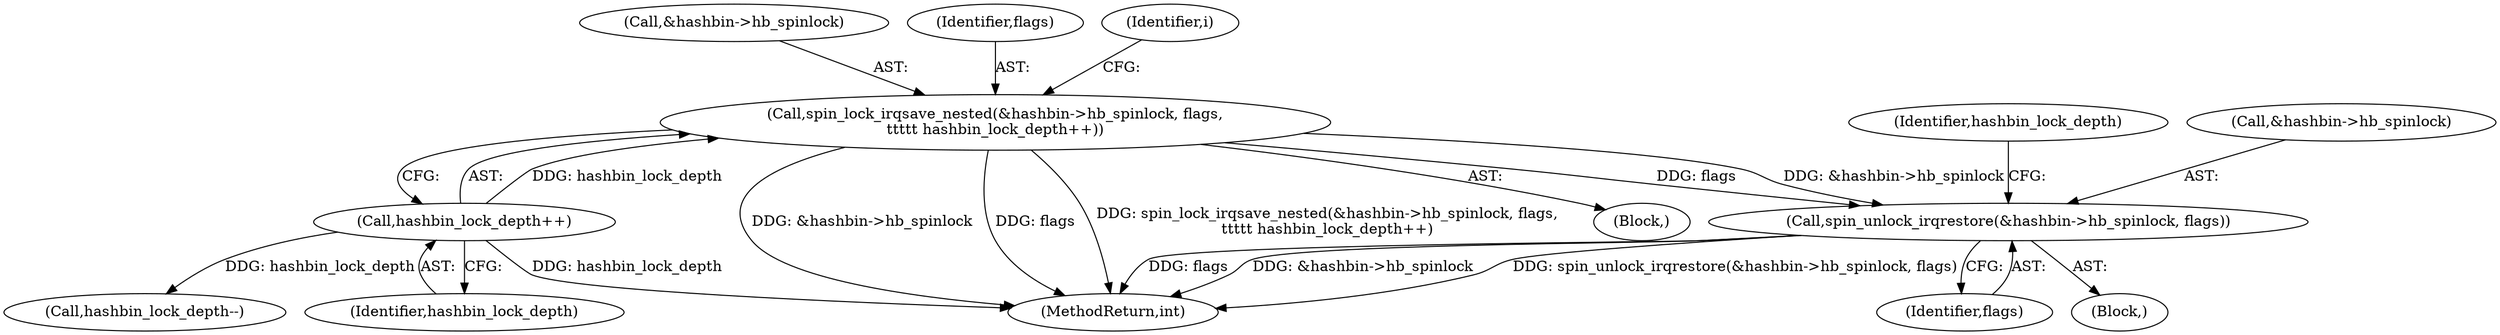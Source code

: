 digraph "1_linux_4c03b862b12f980456f9de92db6d508a4999b788@pointer" {
"1000128" [label="(Call,spin_lock_irqsave_nested(&hashbin->hb_spinlock, flags,\n\t\t\t\t\t hashbin_lock_depth++))"];
"1000134" [label="(Call,hashbin_lock_depth++)"];
"1000192" [label="(Call,spin_unlock_irqrestore(&hashbin->hb_spinlock, flags))"];
"1000199" [label="(Identifier,hashbin_lock_depth)"];
"1000204" [label="(MethodReturn,int)"];
"1000127" [label="(Block,)"];
"1000134" [label="(Call,hashbin_lock_depth++)"];
"1000192" [label="(Call,spin_unlock_irqrestore(&hashbin->hb_spinlock, flags))"];
"1000191" [label="(Block,)"];
"1000193" [label="(Call,&hashbin->hb_spinlock)"];
"1000135" [label="(Identifier,hashbin_lock_depth)"];
"1000198" [label="(Call,hashbin_lock_depth--)"];
"1000129" [label="(Call,&hashbin->hb_spinlock)"];
"1000128" [label="(Call,spin_lock_irqsave_nested(&hashbin->hb_spinlock, flags,\n\t\t\t\t\t hashbin_lock_depth++))"];
"1000133" [label="(Identifier,flags)"];
"1000138" [label="(Identifier,i)"];
"1000197" [label="(Identifier,flags)"];
"1000128" -> "1000127"  [label="AST: "];
"1000128" -> "1000134"  [label="CFG: "];
"1000129" -> "1000128"  [label="AST: "];
"1000133" -> "1000128"  [label="AST: "];
"1000134" -> "1000128"  [label="AST: "];
"1000138" -> "1000128"  [label="CFG: "];
"1000128" -> "1000204"  [label="DDG: spin_lock_irqsave_nested(&hashbin->hb_spinlock, flags,\n\t\t\t\t\t hashbin_lock_depth++)"];
"1000128" -> "1000204"  [label="DDG: &hashbin->hb_spinlock"];
"1000128" -> "1000204"  [label="DDG: flags"];
"1000134" -> "1000128"  [label="DDG: hashbin_lock_depth"];
"1000128" -> "1000192"  [label="DDG: &hashbin->hb_spinlock"];
"1000128" -> "1000192"  [label="DDG: flags"];
"1000134" -> "1000135"  [label="CFG: "];
"1000135" -> "1000134"  [label="AST: "];
"1000134" -> "1000204"  [label="DDG: hashbin_lock_depth"];
"1000134" -> "1000198"  [label="DDG: hashbin_lock_depth"];
"1000192" -> "1000191"  [label="AST: "];
"1000192" -> "1000197"  [label="CFG: "];
"1000193" -> "1000192"  [label="AST: "];
"1000197" -> "1000192"  [label="AST: "];
"1000199" -> "1000192"  [label="CFG: "];
"1000192" -> "1000204"  [label="DDG: flags"];
"1000192" -> "1000204"  [label="DDG: &hashbin->hb_spinlock"];
"1000192" -> "1000204"  [label="DDG: spin_unlock_irqrestore(&hashbin->hb_spinlock, flags)"];
}
